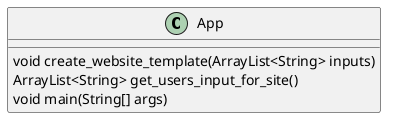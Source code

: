 @startuml
'https://plantuml.com/sequence-diagram

class App {
  void create_website_template(ArrayList<String> inputs)
  ArrayList<String> get_users_input_for_site()
  void main(String[] args)
}


@enduml